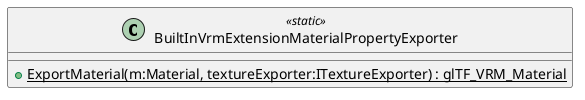 @startuml
class BuiltInVrmExtensionMaterialPropertyExporter <<static>> {
    + {static} ExportMaterial(m:Material, textureExporter:ITextureExporter) : glTF_VRM_Material
}
@enduml
